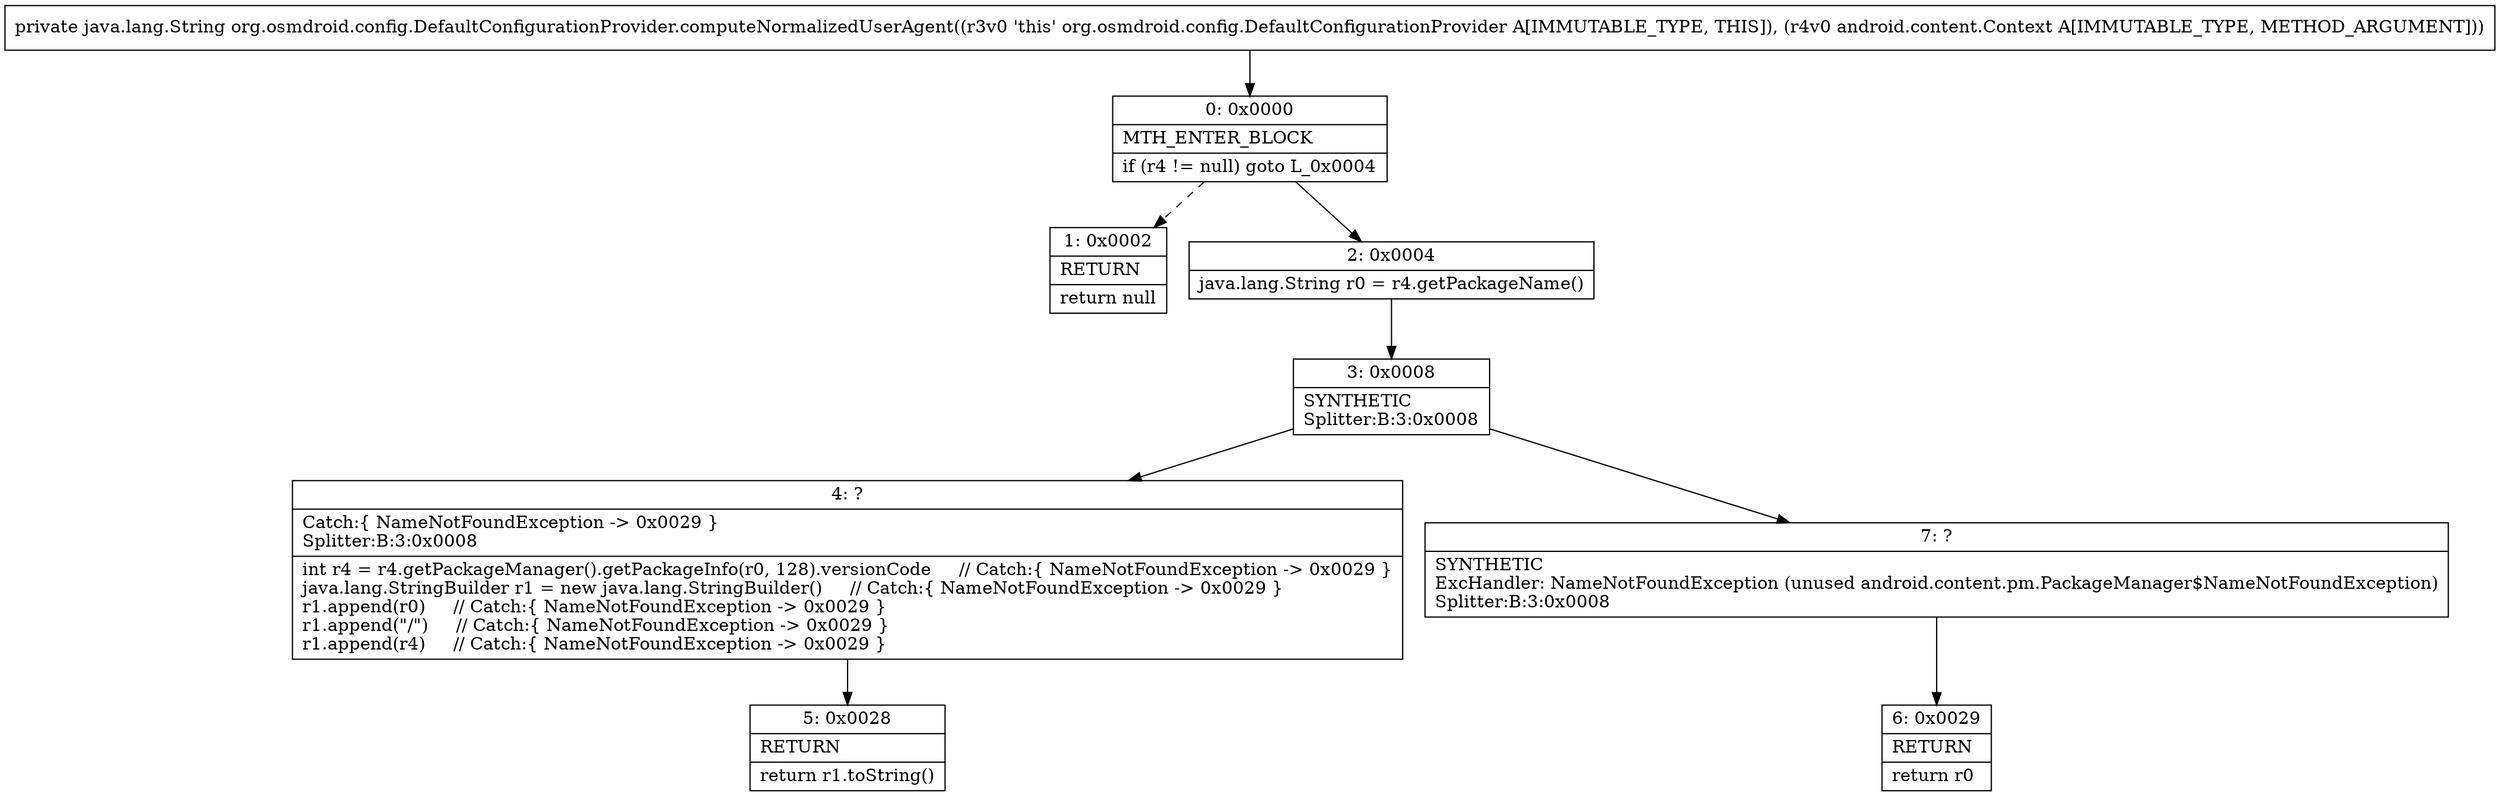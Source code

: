 digraph "CFG fororg.osmdroid.config.DefaultConfigurationProvider.computeNormalizedUserAgent(Landroid\/content\/Context;)Ljava\/lang\/String;" {
Node_0 [shape=record,label="{0\:\ 0x0000|MTH_ENTER_BLOCK\l|if (r4 != null) goto L_0x0004\l}"];
Node_1 [shape=record,label="{1\:\ 0x0002|RETURN\l|return null\l}"];
Node_2 [shape=record,label="{2\:\ 0x0004|java.lang.String r0 = r4.getPackageName()\l}"];
Node_3 [shape=record,label="{3\:\ 0x0008|SYNTHETIC\lSplitter:B:3:0x0008\l}"];
Node_4 [shape=record,label="{4\:\ ?|Catch:\{ NameNotFoundException \-\> 0x0029 \}\lSplitter:B:3:0x0008\l|int r4 = r4.getPackageManager().getPackageInfo(r0, 128).versionCode     \/\/ Catch:\{ NameNotFoundException \-\> 0x0029 \}\ljava.lang.StringBuilder r1 = new java.lang.StringBuilder()     \/\/ Catch:\{ NameNotFoundException \-\> 0x0029 \}\lr1.append(r0)     \/\/ Catch:\{ NameNotFoundException \-\> 0x0029 \}\lr1.append(\"\/\")     \/\/ Catch:\{ NameNotFoundException \-\> 0x0029 \}\lr1.append(r4)     \/\/ Catch:\{ NameNotFoundException \-\> 0x0029 \}\l}"];
Node_5 [shape=record,label="{5\:\ 0x0028|RETURN\l|return r1.toString()\l}"];
Node_6 [shape=record,label="{6\:\ 0x0029|RETURN\l|return r0\l}"];
Node_7 [shape=record,label="{7\:\ ?|SYNTHETIC\lExcHandler: NameNotFoundException (unused android.content.pm.PackageManager$NameNotFoundException)\lSplitter:B:3:0x0008\l}"];
MethodNode[shape=record,label="{private java.lang.String org.osmdroid.config.DefaultConfigurationProvider.computeNormalizedUserAgent((r3v0 'this' org.osmdroid.config.DefaultConfigurationProvider A[IMMUTABLE_TYPE, THIS]), (r4v0 android.content.Context A[IMMUTABLE_TYPE, METHOD_ARGUMENT])) }"];
MethodNode -> Node_0;
Node_0 -> Node_1[style=dashed];
Node_0 -> Node_2;
Node_2 -> Node_3;
Node_3 -> Node_4;
Node_3 -> Node_7;
Node_4 -> Node_5;
Node_7 -> Node_6;
}


